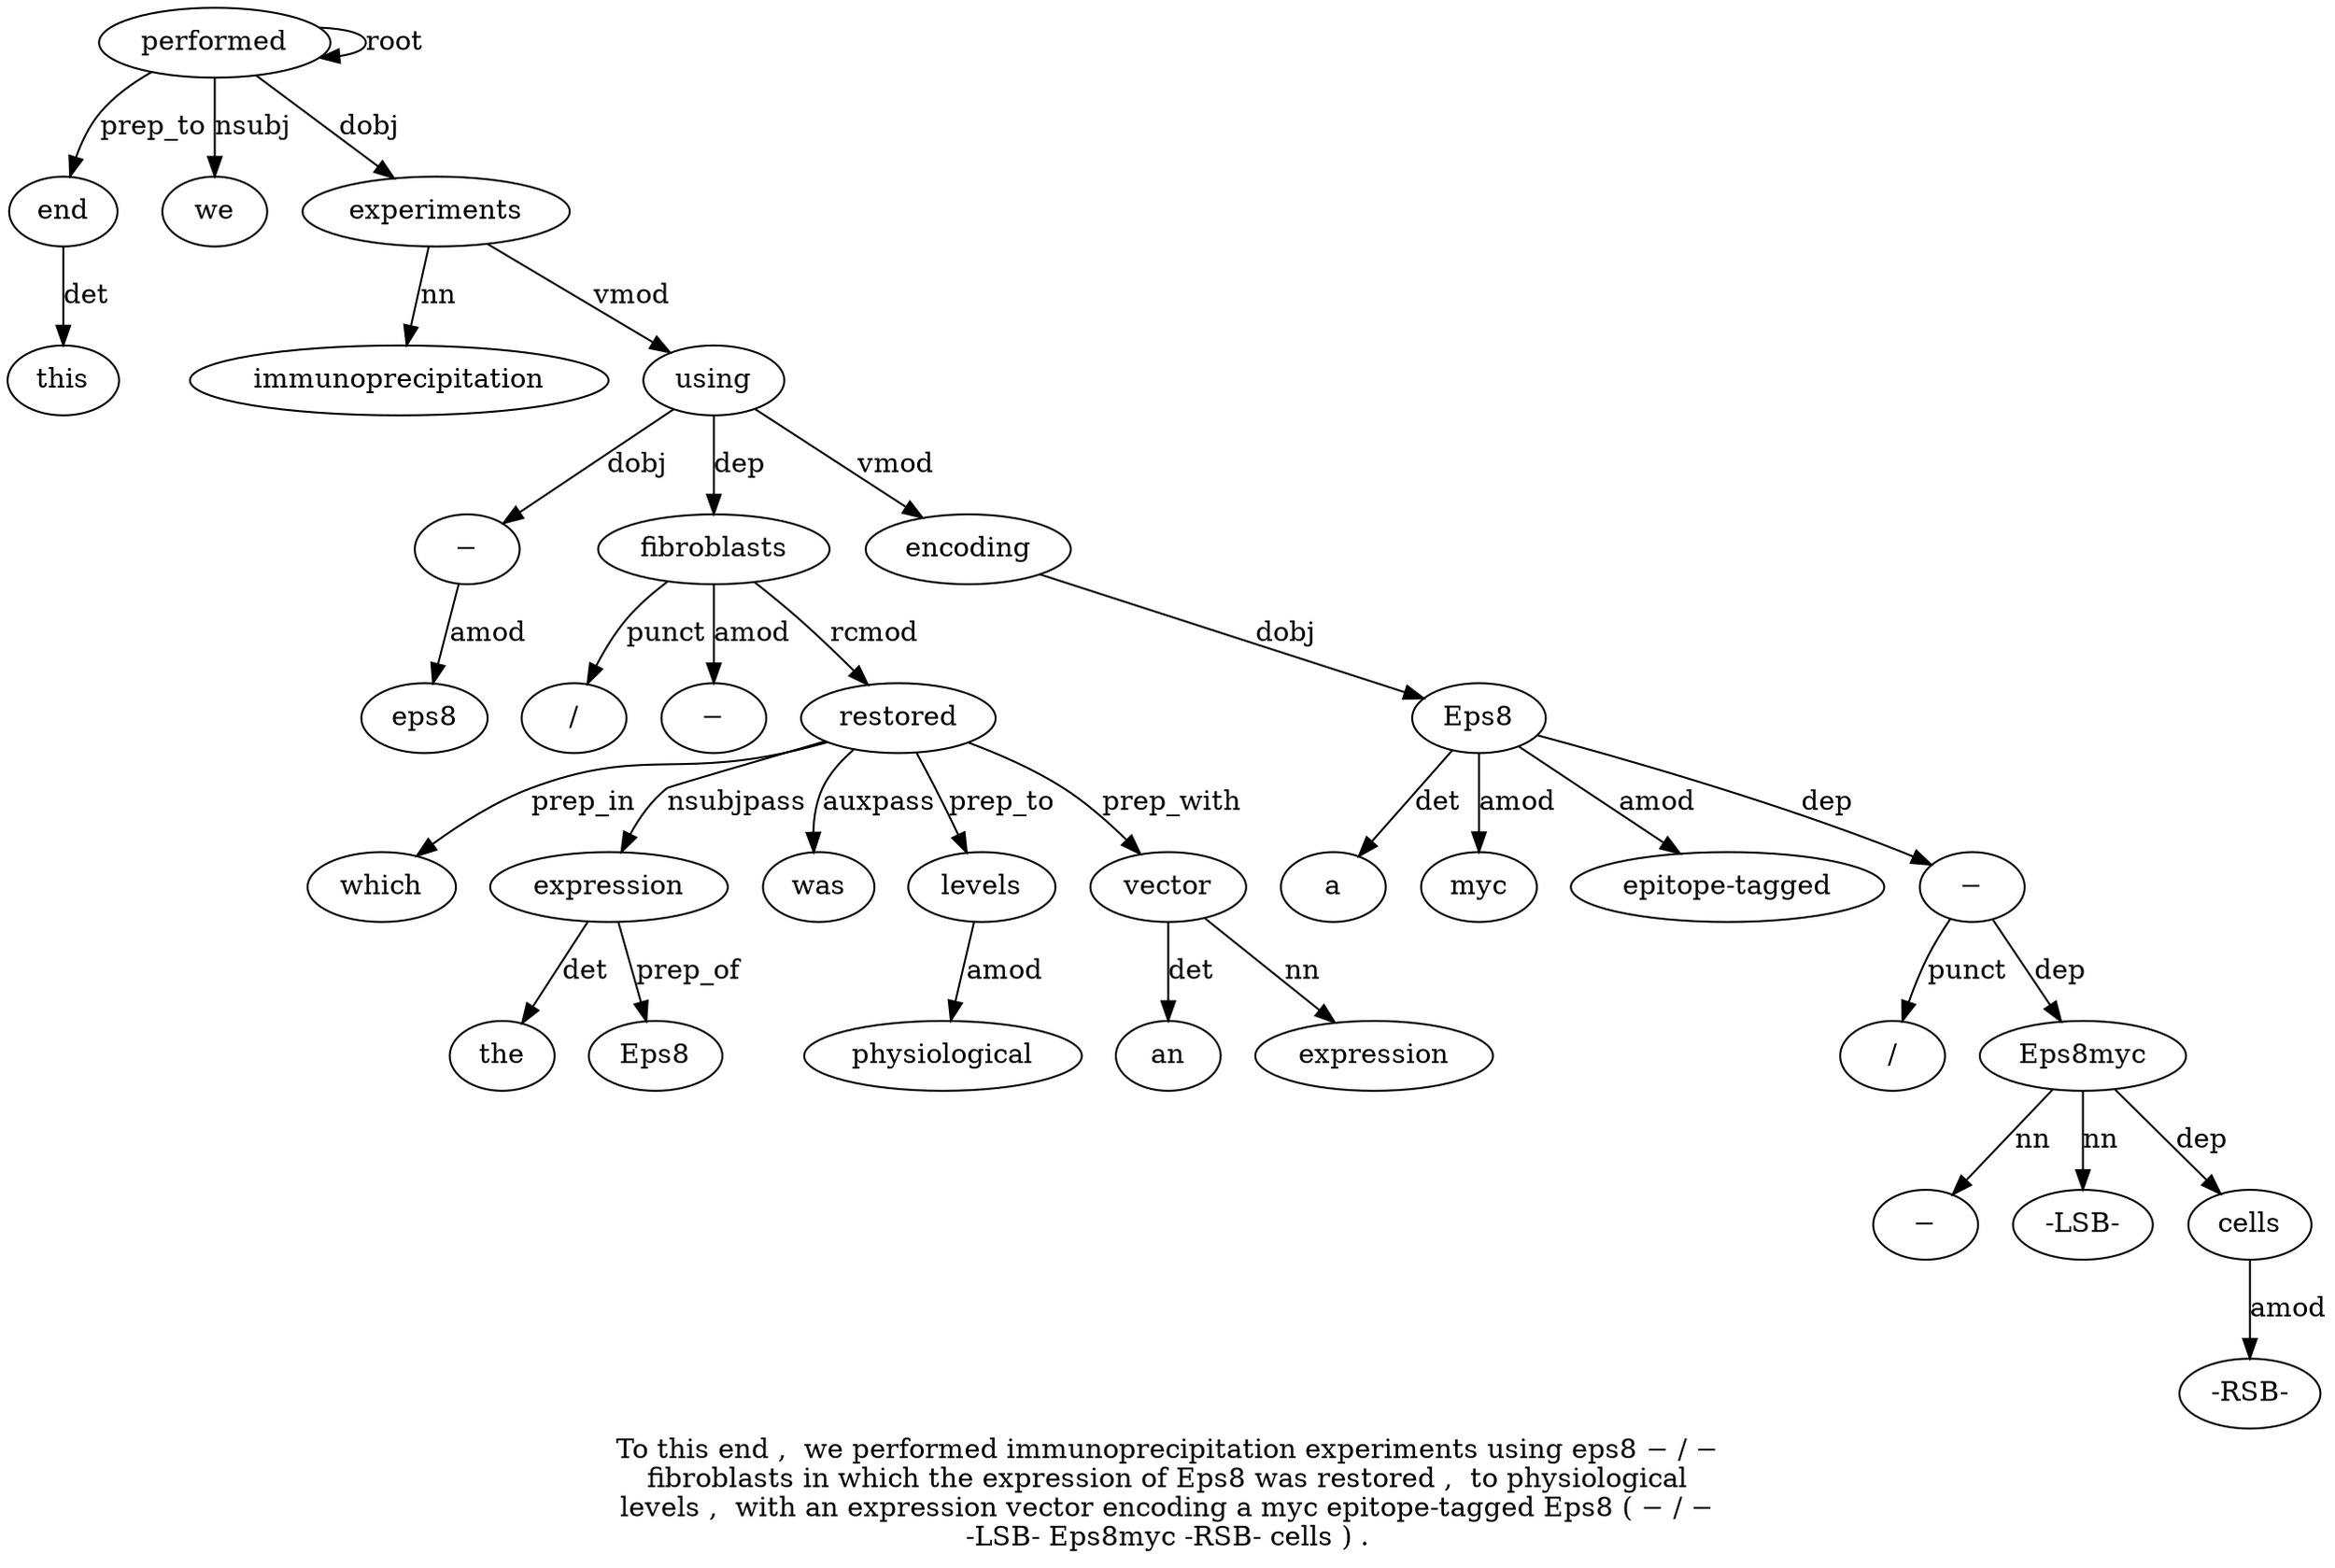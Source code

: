 digraph "To this end ,  we performed immunoprecipitation experiments using eps8 − / − fibroblasts in which the expression of Eps8 was restored ,  to physiological levels ,  with an expression vector encoding a myc epitope-tagged Eps8 ( − / − -LSB- Eps8myc -RSB- cells ) ." {
label="To this end ,  we performed immunoprecipitation experiments using eps8 − / −
fibroblasts in which the expression of Eps8 was restored ,  to physiological
levels ,  with an expression vector encoding a myc epitope-tagged Eps8 ( − / −
-LSB- Eps8myc -RSB- cells ) .";
end3 [style=filled, fillcolor=white, label=end];
this2 [style=filled, fillcolor=white, label=this];
end3 -> this2  [label=det];
performed6 [style=filled, fillcolor=white, label=performed];
performed6 -> end3  [label=prep_to];
we5 [style=filled, fillcolor=white, label=we];
performed6 -> we5  [label=nsubj];
performed6 -> performed6  [label=root];
experiments8 [style=filled, fillcolor=white, label=experiments];
immunoprecipitation7 [style=filled, fillcolor=white, label=immunoprecipitation];
experiments8 -> immunoprecipitation7  [label=nn];
performed6 -> experiments8  [label=dobj];
using9 [style=filled, fillcolor=white, label=using];
experiments8 -> using9  [label=vmod];
"−11" [style=filled, fillcolor=white, label="−"];
eps810 [style=filled, fillcolor=white, label=eps8];
"−11" -> eps810  [label=amod];
using9 -> "−11"  [label=dobj];
fibroblasts14 [style=filled, fillcolor=white, label=fibroblasts];
"/12" [style=filled, fillcolor=white, label="/"];
fibroblasts14 -> "/12"  [label=punct];
"−13" [style=filled, fillcolor=white, label="−"];
fibroblasts14 -> "−13"  [label=amod];
using9 -> fibroblasts14  [label=dep];
restored22 [style=filled, fillcolor=white, label=restored];
which16 [style=filled, fillcolor=white, label=which];
restored22 -> which16  [label=prep_in];
expression18 [style=filled, fillcolor=white, label=expression];
the17 [style=filled, fillcolor=white, label=the];
expression18 -> the17  [label=det];
restored22 -> expression18  [label=nsubjpass];
Eps820 [style=filled, fillcolor=white, label=Eps8];
expression18 -> Eps820  [label=prep_of];
was21 [style=filled, fillcolor=white, label=was];
restored22 -> was21  [label=auxpass];
fibroblasts14 -> restored22  [label=rcmod];
levels26 [style=filled, fillcolor=white, label=levels];
physiological25 [style=filled, fillcolor=white, label=physiological];
levels26 -> physiological25  [label=amod];
restored22 -> levels26  [label=prep_to];
vector31 [style=filled, fillcolor=white, label=vector];
an29 [style=filled, fillcolor=white, label=an];
vector31 -> an29  [label=det];
expression30 [style=filled, fillcolor=white, label=expression];
vector31 -> expression30  [label=nn];
restored22 -> vector31  [label=prep_with];
encoding32 [style=filled, fillcolor=white, label=encoding];
using9 -> encoding32  [label=vmod];
Eps836 [style=filled, fillcolor=white, label=Eps8];
a33 [style=filled, fillcolor=white, label=a];
Eps836 -> a33  [label=det];
myc34 [style=filled, fillcolor=white, label=myc];
Eps836 -> myc34  [label=amod];
"epitope-tagged35" [style=filled, fillcolor=white, label="epitope-tagged"];
Eps836 -> "epitope-tagged35"  [label=amod];
encoding32 -> Eps836  [label=dobj];
"−38" [style=filled, fillcolor=white, label="−"];
Eps836 -> "−38"  [label=dep];
"/39" [style=filled, fillcolor=white, label="/"];
"−38" -> "/39"  [label=punct];
Eps8myc42 [style=filled, fillcolor=white, label=Eps8myc];
"−40" [style=filled, fillcolor=white, label="−"];
Eps8myc42 -> "−40"  [label=nn];
"-LSB-41" [style=filled, fillcolor=white, label="-LSB-"];
Eps8myc42 -> "-LSB-41"  [label=nn];
"−38" -> Eps8myc42  [label=dep];
cells44 [style=filled, fillcolor=white, label=cells];
"-RSB-43" [style=filled, fillcolor=white, label="-RSB-"];
cells44 -> "-RSB-43"  [label=amod];
Eps8myc42 -> cells44  [label=dep];
}
